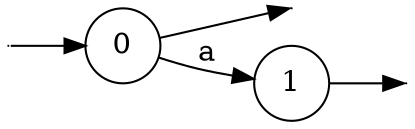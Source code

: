 /* Origins.
    node [shape = box, style = rounded]
    0 [label = "\\e+a"]
    1 [label = "\\e"]
*/
digraph
{
  vcsn_context = "lal_char(abcd)_b"
  rankdir = LR
  {
    node [shape = point, width = 0]
    I0
    F0
    F1
  }
  {
    node [shape = circle]
    0
    1
  }
  I0 -> 0
  0 -> F0
  0 -> 1 [label = "a"]
  1 -> F1
}
